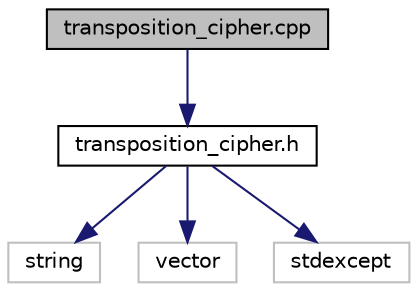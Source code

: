 digraph "transposition_cipher.cpp"
{
 // LATEX_PDF_SIZE
  edge [fontname="Helvetica",fontsize="10",labelfontname="Helvetica",labelfontsize="10"];
  node [fontname="Helvetica",fontsize="10",shape=record];
  Node1 [label="transposition_cipher.cpp",height=0.2,width=0.4,color="black", fillcolor="grey75", style="filled", fontcolor="black",tooltip="Реализация шифра маршрутной перестановки."];
  Node1 -> Node2 [color="midnightblue",fontsize="10",style="solid",fontname="Helvetica"];
  Node2 [label="transposition_cipher.h",height=0.2,width=0.4,color="black", fillcolor="white", style="filled",URL="$transposition__cipher_8h.html",tooltip="Заголовочный файл для шифра маршрутной перестановки."];
  Node2 -> Node3 [color="midnightblue",fontsize="10",style="solid",fontname="Helvetica"];
  Node3 [label="string",height=0.2,width=0.4,color="grey75", fillcolor="white", style="filled",tooltip=" "];
  Node2 -> Node4 [color="midnightblue",fontsize="10",style="solid",fontname="Helvetica"];
  Node4 [label="vector",height=0.2,width=0.4,color="grey75", fillcolor="white", style="filled",tooltip=" "];
  Node2 -> Node5 [color="midnightblue",fontsize="10",style="solid",fontname="Helvetica"];
  Node5 [label="stdexcept",height=0.2,width=0.4,color="grey75", fillcolor="white", style="filled",tooltip=" "];
}
